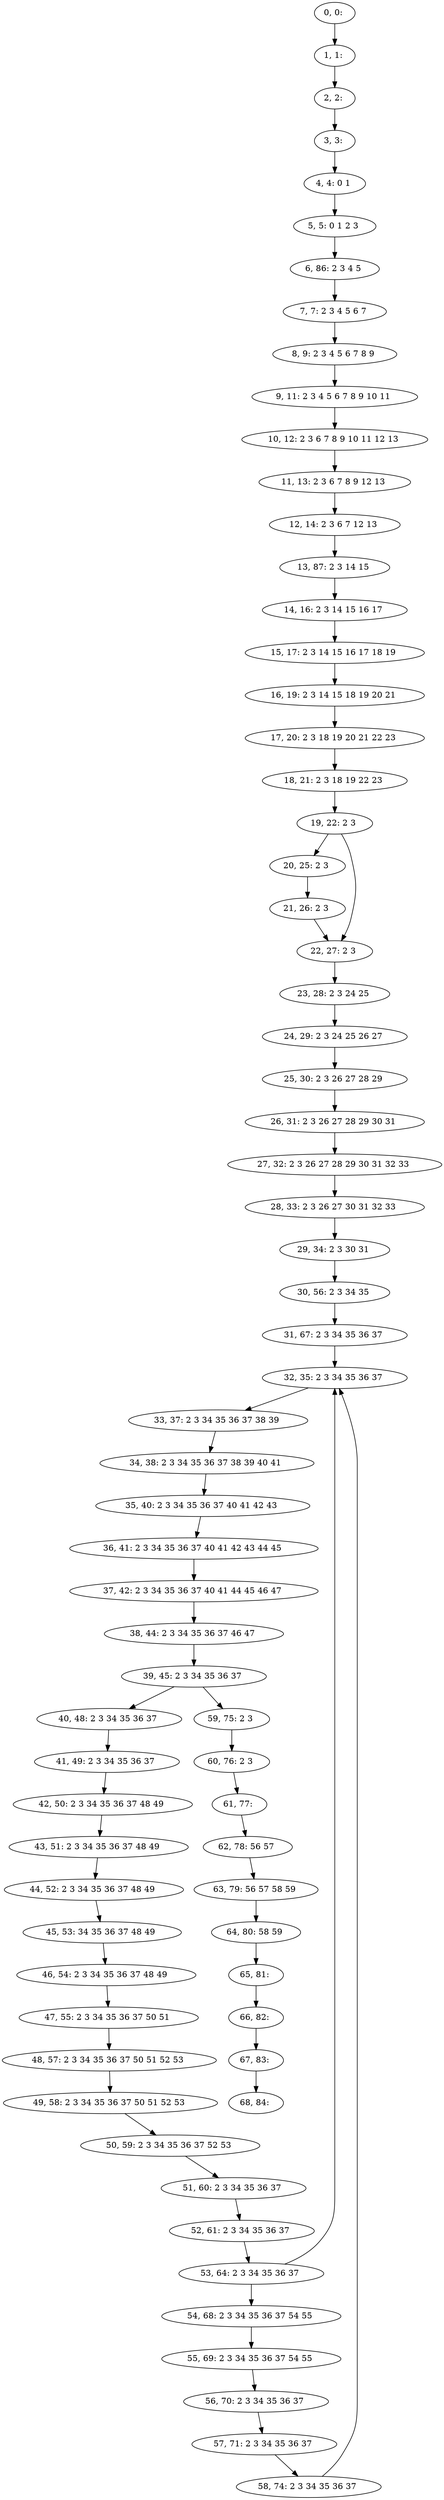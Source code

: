 digraph G {
0[label="0, 0: "];
1[label="1, 1: "];
2[label="2, 2: "];
3[label="3, 3: "];
4[label="4, 4: 0 1 "];
5[label="5, 5: 0 1 2 3 "];
6[label="6, 86: 2 3 4 5 "];
7[label="7, 7: 2 3 4 5 6 7 "];
8[label="8, 9: 2 3 4 5 6 7 8 9 "];
9[label="9, 11: 2 3 4 5 6 7 8 9 10 11 "];
10[label="10, 12: 2 3 6 7 8 9 10 11 12 13 "];
11[label="11, 13: 2 3 6 7 8 9 12 13 "];
12[label="12, 14: 2 3 6 7 12 13 "];
13[label="13, 87: 2 3 14 15 "];
14[label="14, 16: 2 3 14 15 16 17 "];
15[label="15, 17: 2 3 14 15 16 17 18 19 "];
16[label="16, 19: 2 3 14 15 18 19 20 21 "];
17[label="17, 20: 2 3 18 19 20 21 22 23 "];
18[label="18, 21: 2 3 18 19 22 23 "];
19[label="19, 22: 2 3 "];
20[label="20, 25: 2 3 "];
21[label="21, 26: 2 3 "];
22[label="22, 27: 2 3 "];
23[label="23, 28: 2 3 24 25 "];
24[label="24, 29: 2 3 24 25 26 27 "];
25[label="25, 30: 2 3 26 27 28 29 "];
26[label="26, 31: 2 3 26 27 28 29 30 31 "];
27[label="27, 32: 2 3 26 27 28 29 30 31 32 33 "];
28[label="28, 33: 2 3 26 27 30 31 32 33 "];
29[label="29, 34: 2 3 30 31 "];
30[label="30, 56: 2 3 34 35 "];
31[label="31, 67: 2 3 34 35 36 37 "];
32[label="32, 35: 2 3 34 35 36 37 "];
33[label="33, 37: 2 3 34 35 36 37 38 39 "];
34[label="34, 38: 2 3 34 35 36 37 38 39 40 41 "];
35[label="35, 40: 2 3 34 35 36 37 40 41 42 43 "];
36[label="36, 41: 2 3 34 35 36 37 40 41 42 43 44 45 "];
37[label="37, 42: 2 3 34 35 36 37 40 41 44 45 46 47 "];
38[label="38, 44: 2 3 34 35 36 37 46 47 "];
39[label="39, 45: 2 3 34 35 36 37 "];
40[label="40, 48: 2 3 34 35 36 37 "];
41[label="41, 49: 2 3 34 35 36 37 "];
42[label="42, 50: 2 3 34 35 36 37 48 49 "];
43[label="43, 51: 2 3 34 35 36 37 48 49 "];
44[label="44, 52: 2 3 34 35 36 37 48 49 "];
45[label="45, 53: 34 35 36 37 48 49 "];
46[label="46, 54: 2 3 34 35 36 37 48 49 "];
47[label="47, 55: 2 3 34 35 36 37 50 51 "];
48[label="48, 57: 2 3 34 35 36 37 50 51 52 53 "];
49[label="49, 58: 2 3 34 35 36 37 50 51 52 53 "];
50[label="50, 59: 2 3 34 35 36 37 52 53 "];
51[label="51, 60: 2 3 34 35 36 37 "];
52[label="52, 61: 2 3 34 35 36 37 "];
53[label="53, 64: 2 3 34 35 36 37 "];
54[label="54, 68: 2 3 34 35 36 37 54 55 "];
55[label="55, 69: 2 3 34 35 36 37 54 55 "];
56[label="56, 70: 2 3 34 35 36 37 "];
57[label="57, 71: 2 3 34 35 36 37 "];
58[label="58, 74: 2 3 34 35 36 37 "];
59[label="59, 75: 2 3 "];
60[label="60, 76: 2 3 "];
61[label="61, 77: "];
62[label="62, 78: 56 57 "];
63[label="63, 79: 56 57 58 59 "];
64[label="64, 80: 58 59 "];
65[label="65, 81: "];
66[label="66, 82: "];
67[label="67, 83: "];
68[label="68, 84: "];
0->1 ;
1->2 ;
2->3 ;
3->4 ;
4->5 ;
5->6 ;
6->7 ;
7->8 ;
8->9 ;
9->10 ;
10->11 ;
11->12 ;
12->13 ;
13->14 ;
14->15 ;
15->16 ;
16->17 ;
17->18 ;
18->19 ;
19->20 ;
19->22 ;
20->21 ;
21->22 ;
22->23 ;
23->24 ;
24->25 ;
25->26 ;
26->27 ;
27->28 ;
28->29 ;
29->30 ;
30->31 ;
31->32 ;
32->33 ;
33->34 ;
34->35 ;
35->36 ;
36->37 ;
37->38 ;
38->39 ;
39->40 ;
39->59 ;
40->41 ;
41->42 ;
42->43 ;
43->44 ;
44->45 ;
45->46 ;
46->47 ;
47->48 ;
48->49 ;
49->50 ;
50->51 ;
51->52 ;
52->53 ;
53->54 ;
53->32 ;
54->55 ;
55->56 ;
56->57 ;
57->58 ;
58->32 ;
59->60 ;
60->61 ;
61->62 ;
62->63 ;
63->64 ;
64->65 ;
65->66 ;
66->67 ;
67->68 ;
}

